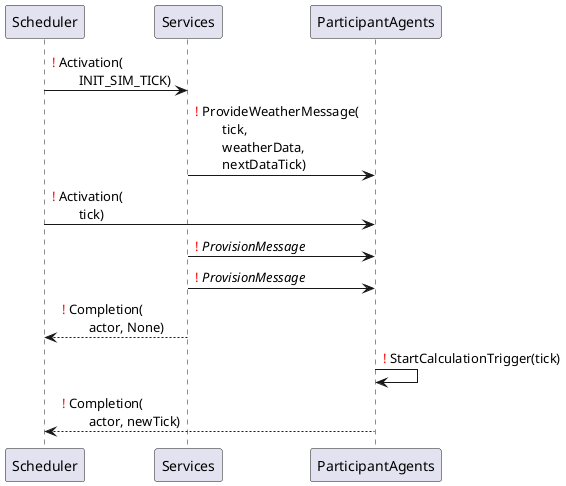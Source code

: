 @startuml
Scheduler -> Services: <font color=red>!</font> Activation(\n\tINIT_SIM_TICK)
Services -> ParticipantAgents: <font color=red>!</font> ProvideWeatherMessage(\n\ttick,\n\tweatherData,\n\tnextDataTick)
Scheduler -> ParticipantAgents: <font color=red>!</font> Activation(\n\ttick)
Services -> ParticipantAgents: <font color=red>!</font> <i>ProvisionMessage</i>
Services -> ParticipantAgents: <font color=red>!</font> <i>ProvisionMessage</i>
Services --> Scheduler: <font color=red>!</font> Completion(\n\tactor, None)
ParticipantAgents -> ParticipantAgents: <font color=red>!</font> StartCalculationTrigger(tick)
ParticipantAgents --> Scheduler: <font color=red>!</font> Completion(\n\tactor, newTick)
@enduml